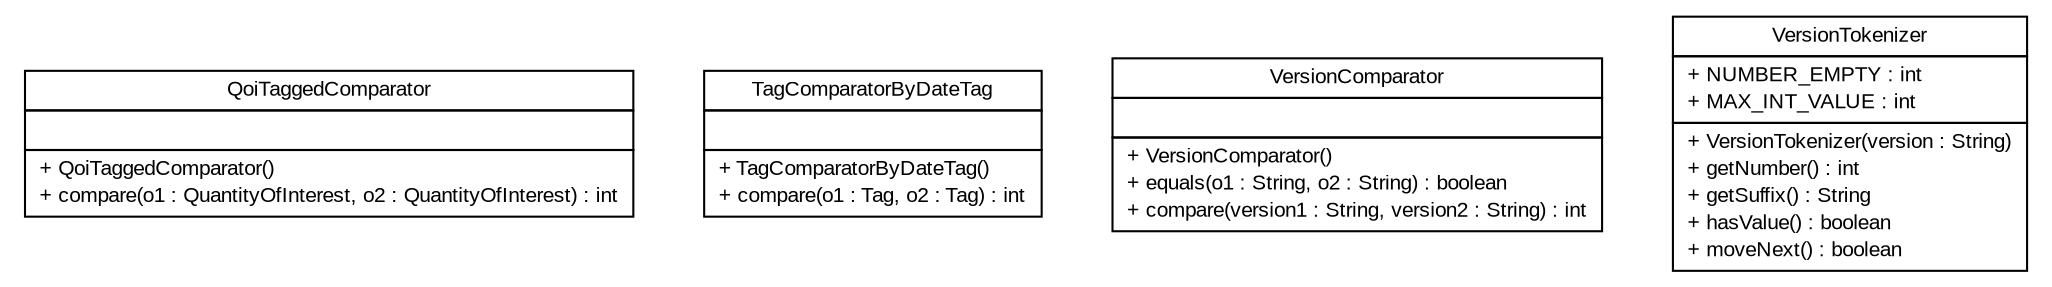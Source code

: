 #!/usr/local/bin/dot
#
# Class diagram 
# Generated by UMLGraph version R5_6-24-gf6e263 (http://www.umlgraph.org/)
#

digraph G {
	edge [fontname="arial",fontsize=10,labelfontname="arial",labelfontsize=10];
	node [fontname="arial",fontsize=10,shape=plaintext];
	nodesep=0.25;
	ranksep=0.5;
	// gov.sandia.cf.model.comparator.QoiTaggedComparator
	c13392 [label=<<table title="gov.sandia.cf.model.comparator.QoiTaggedComparator" border="0" cellborder="1" cellspacing="0" cellpadding="2" port="p" href="./QoiTaggedComparator.html">
		<tr><td><table border="0" cellspacing="0" cellpadding="1">
<tr><td align="center" balign="center"> QoiTaggedComparator </td></tr>
		</table></td></tr>
		<tr><td><table border="0" cellspacing="0" cellpadding="1">
<tr><td align="left" balign="left">  </td></tr>
		</table></td></tr>
		<tr><td><table border="0" cellspacing="0" cellpadding="1">
<tr><td align="left" balign="left"> + QoiTaggedComparator() </td></tr>
<tr><td align="left" balign="left"> + compare(o1 : QuantityOfInterest, o2 : QuantityOfInterest) : int </td></tr>
		</table></td></tr>
		</table>>, URL="./QoiTaggedComparator.html", fontname="arial", fontcolor="black", fontsize=10.0];
	// gov.sandia.cf.model.comparator.TagComparatorByDateTag
	c13393 [label=<<table title="gov.sandia.cf.model.comparator.TagComparatorByDateTag" border="0" cellborder="1" cellspacing="0" cellpadding="2" port="p" href="./TagComparatorByDateTag.html">
		<tr><td><table border="0" cellspacing="0" cellpadding="1">
<tr><td align="center" balign="center"> TagComparatorByDateTag </td></tr>
		</table></td></tr>
		<tr><td><table border="0" cellspacing="0" cellpadding="1">
<tr><td align="left" balign="left">  </td></tr>
		</table></td></tr>
		<tr><td><table border="0" cellspacing="0" cellpadding="1">
<tr><td align="left" balign="left"> + TagComparatorByDateTag() </td></tr>
<tr><td align="left" balign="left"> + compare(o1 : Tag, o2 : Tag) : int </td></tr>
		</table></td></tr>
		</table>>, URL="./TagComparatorByDateTag.html", fontname="arial", fontcolor="black", fontsize=10.0];
	// gov.sandia.cf.model.comparator.VersionComparator
	c13394 [label=<<table title="gov.sandia.cf.model.comparator.VersionComparator" border="0" cellborder="1" cellspacing="0" cellpadding="2" port="p" href="./VersionComparator.html">
		<tr><td><table border="0" cellspacing="0" cellpadding="1">
<tr><td align="center" balign="center"> VersionComparator </td></tr>
		</table></td></tr>
		<tr><td><table border="0" cellspacing="0" cellpadding="1">
<tr><td align="left" balign="left">  </td></tr>
		</table></td></tr>
		<tr><td><table border="0" cellspacing="0" cellpadding="1">
<tr><td align="left" balign="left"> + VersionComparator() </td></tr>
<tr><td align="left" balign="left"> + equals(o1 : String, o2 : String) : boolean </td></tr>
<tr><td align="left" balign="left"> + compare(version1 : String, version2 : String) : int </td></tr>
		</table></td></tr>
		</table>>, URL="./VersionComparator.html", fontname="arial", fontcolor="black", fontsize=10.0];
	// gov.sandia.cf.model.comparator.VersionTokenizer
	c13395 [label=<<table title="gov.sandia.cf.model.comparator.VersionTokenizer" border="0" cellborder="1" cellspacing="0" cellpadding="2" port="p" href="./VersionTokenizer.html">
		<tr><td><table border="0" cellspacing="0" cellpadding="1">
<tr><td align="center" balign="center"> VersionTokenizer </td></tr>
		</table></td></tr>
		<tr><td><table border="0" cellspacing="0" cellpadding="1">
<tr><td align="left" balign="left"> + NUMBER_EMPTY : int </td></tr>
<tr><td align="left" balign="left"> + MAX_INT_VALUE : int </td></tr>
		</table></td></tr>
		<tr><td><table border="0" cellspacing="0" cellpadding="1">
<tr><td align="left" balign="left"> + VersionTokenizer(version : String) </td></tr>
<tr><td align="left" balign="left"> + getNumber() : int </td></tr>
<tr><td align="left" balign="left"> + getSuffix() : String </td></tr>
<tr><td align="left" balign="left"> + hasValue() : boolean </td></tr>
<tr><td align="left" balign="left"> + moveNext() : boolean </td></tr>
		</table></td></tr>
		</table>>, URL="./VersionTokenizer.html", fontname="arial", fontcolor="black", fontsize=10.0];
}

